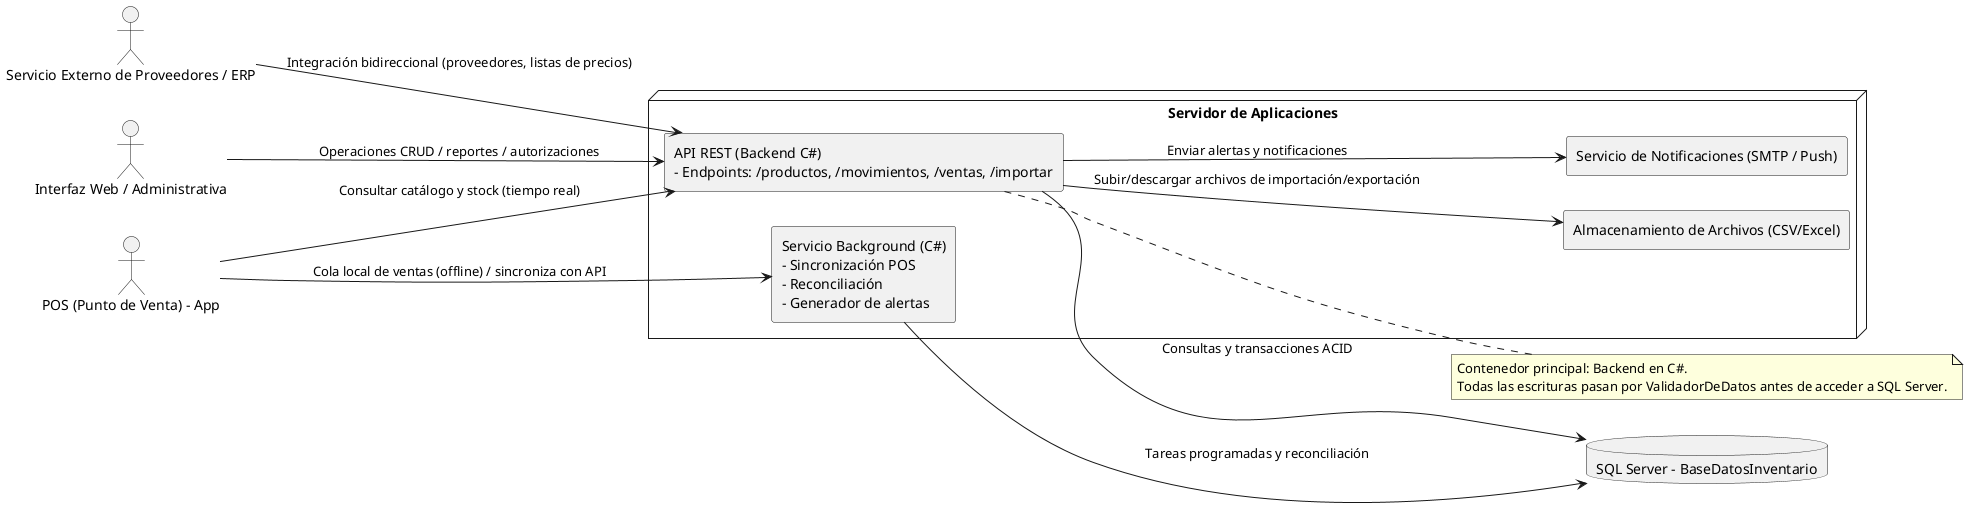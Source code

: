 @startuml
left to right direction
skinparam componentStyle rectangle

actor "POS (Punto de Venta) - App" as POS
actor "Interfaz Web / Administrativa" as WebUI
actor "Servicio Externo de Proveedores / ERP" as ERP

node "Servidor de Aplicaciones" as ServApp {
  component "API REST (Backend C#)\n- Endpoints: /productos, /movimientos, /ventas, /importar" as API
  component "Servicio Background (C#)\n- Sincronización POS\n- Reconciliación\n- Generador de alertas" as Background
  component "Servicio de Notificaciones (SMTP / Push)" as Notifs
  component "Almacenamiento de Archivos (CSV/Excel)" as FileStore
}

database "SQL Server - BaseDatosInventario" as SQLServer

POS --> API : Consultar catálogo y stock (tiempo real)
POS --> Background : Cola local de ventas (offline) / sincroniza con API
WebUI --> API : Operaciones CRUD / reportes / autorizaciones
API --> SQLServer : Consultas y transacciones ACID
Background --> SQLServer : Tareas programadas y reconciliación
API --> Notifs : Enviar alertas y notificaciones
API --> FileStore : Subir/descargar archivos de importación/exportación
ERP --> API : Integración bidireccional (proveedores, listas de precios)

note right of API
  Contenedor principal: Backend en C#.
  Todas las escrituras pasan por ValidadorDeDatos antes de acceder a SQL Server.
end note
@enduml
